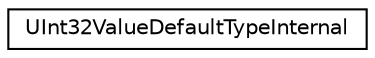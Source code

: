 digraph "类继承关系图"
{
 // LATEX_PDF_SIZE
  edge [fontname="Helvetica",fontsize="10",labelfontname="Helvetica",labelfontsize="10"];
  node [fontname="Helvetica",fontsize="10",shape=record];
  rankdir="LR";
  Node0 [label="UInt32ValueDefaultTypeInternal",height=0.2,width=0.4,color="black", fillcolor="white", style="filled",URL="$structUInt32ValueDefaultTypeInternal.html",tooltip=" "];
}
